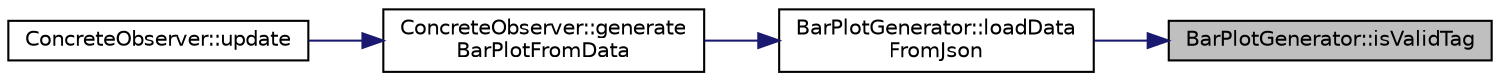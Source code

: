 digraph "BarPlotGenerator::isValidTag"
{
 // LATEX_PDF_SIZE
  edge [fontname="Helvetica",fontsize="10",labelfontname="Helvetica",labelfontsize="10"];
  node [fontname="Helvetica",fontsize="10",shape=record];
  rankdir="RL";
  Node1 [label="BarPlotGenerator::isValidTag",height=0.2,width=0.4,color="black", fillcolor="grey75", style="filled", fontcolor="black",tooltip="Validates a given tag."];
  Node1 -> Node2 [dir="back",color="midnightblue",fontsize="10",style="solid",fontname="Helvetica"];
  Node2 [label="BarPlotGenerator::loadData\lFromJson",height=0.2,width=0.4,color="black", fillcolor="white", style="filled",URL="$classBarPlotGenerator.html#a6e101c7e9279aaabde95d62076331f75",tooltip="Loads data from a given JSON map."];
  Node2 -> Node3 [dir="back",color="midnightblue",fontsize="10",style="solid",fontname="Helvetica"];
  Node3 [label="ConcreteObserver::generate\lBarPlotFromData",height=0.2,width=0.4,color="black", fillcolor="white", style="filled",URL="$classConcreteObserver.html#ab1b07477988958e5c596e3484380d8a2",tooltip="Generates a bar plot from the provided tag data."];
  Node3 -> Node4 [dir="back",color="midnightblue",fontsize="10",style="solid",fontname="Helvetica"];
  Node4 [label="ConcreteObserver::update",height=0.2,width=0.4,color="black", fillcolor="white", style="filled",URL="$classConcreteObserver.html#aaadc4aa059a1f755786336760892a170",tooltip="Overrides the Observer interface's update method."];
}
